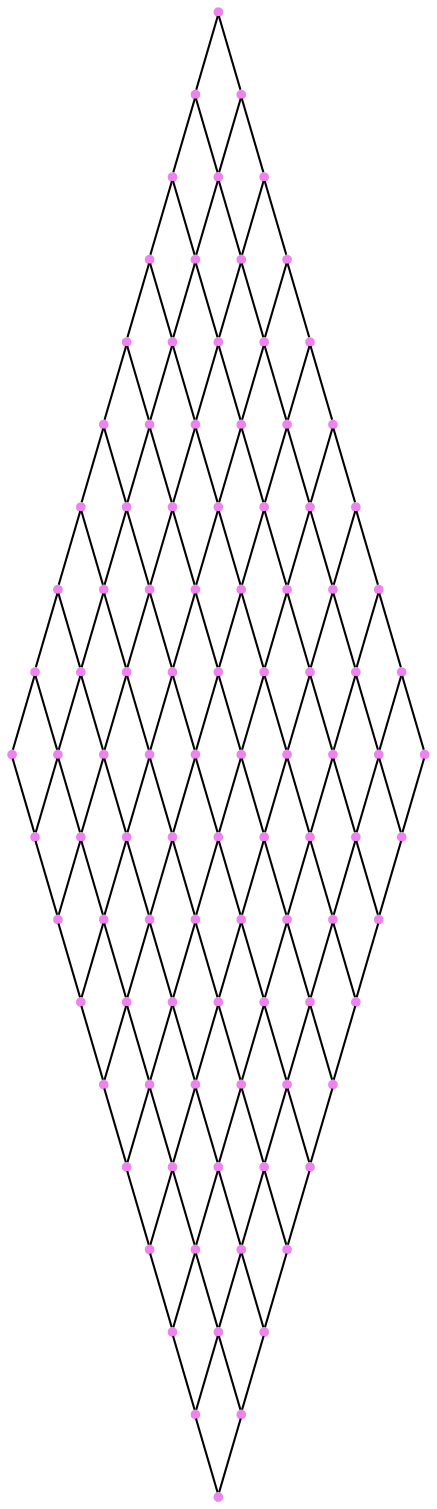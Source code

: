 strict graph "" {
	graph [bb="0,0,946.26,946.43"];
	node [label="\N",
		shape=point
	];
	1	[color=violet,
		height=0.05,
		pos="765.46,944.63",
		width=0.05];
	2	[color=violet,
		height=0.05,
		pos="785.2,862.39",
		width=0.05];
	1 -- 2	[pos="765.95,942.6 768.68,931.22 782.04,875.55 784.73,864.35"];
	11	[color=violet,
		height=0.05,
		pos="683.25,925.3",
		width=0.05];
	1 -- 11	[pos="763.43,944.15 752.06,941.48 696.4,928.39 685.21,925.76"];
	3	[color=violet,
		height=0.05,
		pos="806.94,778.12",
		width=0.05];
	2 -- 3	[pos="785.65,860.63 788.48,849.66 803.67,790.81 806.49,779.87"];
	12	[color=violet,
		height=0.05,
		pos="702.29,841.96",
		width=0.05];
	2 -- 12	[pos="783.15,861.89 771.68,859.06 715.55,845.23 704.26,842.45"];
	11 -- 12	[pos="683.72,923.24 686.35,911.71 699.24,855.29 701.83,843.95"];
	21	[color=violet,
		height=0.05,
		pos="598.3,906.96",
		width=0.05];
	11 -- 21	[pos="681.47,924.92 670.42,922.53 611.09,909.72 600.07,907.34"];
	4	[color=violet,
		height=0.05,
		pos="828.77,692.73",
		width=0.05];
	3 -- 4	[pos="807.4,776.34 810.24,765.22 825.48,705.59 828.32,694.5"];
	13	[color=violet,
		height=0.05,
		pos="723.76,757.38",
		width=0.05];
	3 -- 13	[pos="804.89,777.61 793.38,774.74 737.06,760.7 725.75,757.87"];
	12 -- 13	[pos="702.74,840.19 705.53,829.19 720.53,770.12 723.31,759.14"];
	22	[color=violet,
		height=0.05,
		pos="617.11,823.26",
		width=0.05];
	12 -- 22	[pos="700.51,841.57 689.42,839.14 629.93,826.07 618.88,823.65"];
	21 -- 22	[pos="598.77,904.89 601.37,893.31 614.1,836.65 616.66,825.25"];
	31	[color=violet,
		height=0.05,
		pos="512.28,888.32",
		width=0.05];
	21 -- 31	[pos="596.51,906.57 585.31,904.15 525.23,891.12 514.07,888.7"];
	5	[color=violet,
		height=0.05,
		pos="849.95,606.65",
		width=0.05];
	4 -- 5	[pos="829.21,690.93 831.97,679.73 846.76,619.61 849.51,608.44"];
	14	[color=violet,
		height=0.05,
		pos="745.34,672.33",
		width=0.05];
	4 -- 14	[pos="826.71,692.22 815.17,689.4 758.69,675.6 747.33,672.82"];
	13 -- 14	[pos="724.21,755.6 727.02,744.54 742.09,685.14 744.89,674.1"];
	23	[color=violet,
		height=0.05,
		pos="638.2,738.11",
		width=0.05];
	13 -- 23	[pos="721.97,756.98 710.84,754.47 651.08,741.01 639.97,738.51"];
	22 -- 23	[pos="617.55,821.48 620.29,810.4 635.02,750.93 637.76,739.88"];
	32	[color=violet,
		height=0.05,
		pos="531.42,804.54",
		width=0.05];
	22 -- 32	[pos="615.32,822.87 604.17,820.43 544.32,807.36 533.2,804.93"];
	31 -- 32	[pos="512.75,886.24 515.4,874.65 528.36,817.94 530.96,806.54"];
	41	[color=violet,
		height=0.05,
		pos="425.9,868.86",
		width=0.05];
	31 -- 41	[pos="510.47,887.91 499.23,885.38 438.9,871.79 427.69,869.26"];
	6	[color=violet,
		height=0.05,
		pos="870.2,520.18",
		width=0.05];
	5 -- 6	[pos="850.38,604.84 853.01,593.59 867.15,533.2 869.78,521.98"];
	15	[color=violet,
		height=0.05,
		pos="766.29,586.97",
		width=0.05];
	5 -- 15	[pos="847.89,606.16 836.31,603.44 779.67,590.11 768.29,587.44"];
	14 -- 15	[pos="745.78,670.55 748.51,659.44 763.14,599.82 765.86,588.74"];
	24	[color=violet,
		height=0.05,
		pos="659.52,652.67",
		width=0.05];
	14 -- 24	[pos="743.55,671.92 732.38,669.37 672.44,655.63 661.3,653.08"];
	23 -- 24	[pos="638.64,736.32 641.42,725.2 656.3,665.54 659.07,654.45"];
	33	[color=violet,
		height=0.05,
		pos="552.24,718.99",
		width=0.05];
	23 -- 33	[pos="636.4,737.71 625.21,735.22 565.18,721.87 554.02,719.38"];
	32 -- 33	[pos="531.85,802.76 534.56,791.62 549.1,731.87 551.8,720.76"];
	42	[color=violet,
		height=0.05,
		pos="445.71,785.19",
		width=0.05];
	32 -- 42	[pos="529.63,804.14 518.47,801.62 458.61,788.1 447.49,785.59"];
	7	[color=violet,
		height=0.05,
		pos="889.44,433.63",
		width=0.05];
	6 -- 7	[pos="870.6,518.37 873.11,507.11 886.54,446.66 889.04,435.43"];
	16	[color=violet,
		height=0.05,
		pos="786.36,501.34",
		width=0.05];
	6 -- 16	[pos="868.13,519.72 856.53,517.11 799.77,504.36 788.36,501.79"];
	15 -- 16	[pos="766.71,585.18 769.32,574.04 783.34,514.24 785.95,503.12"];
	25	[color=violet,
		height=0.05,
		pos="680.33,567.11",
		width=0.05];
	15 -- 25	[pos="764.5,586.55 753.31,583.97 693.28,570.1 682.12,567.52"];
	24 -- 25	[pos="659.95,650.89 662.66,639.75 677.2,579.99 679.9,568.89"];
	34	[color=violet,
		height=0.05,
		pos="573.26,633.09",
		width=0.05];
	24 -- 34	[pos="657.71,652.26 646.49,649.72 586.25,636.04 575.05,633.5"];
	33 -- 34	[pos="552.68,717.19 555.41,706.01 570.09,646.03 572.82,634.88"];
	43	[color=violet,
		height=0.05,
		pos="466.37,699.42",
		width=0.05];
	33 -- 43	[pos="550.44,718.58 539.27,716.03 479.3,702.37 468.15,699.83"];
	8	[color=violet,
		height=0.05,
		pos="907.78,347.38",
		width=0.05];
	7 -- 8	[pos="889.82,431.83 892.21,420.6 905.02,360.37 907.4,349.18"];
	17	[color=violet,
		height=0.05,
		pos="805.53,415.56",
		width=0.05];
	7 -- 17	[pos="887.36,433.18 875.76,430.68 818.95,418.45 807.53,415.99"];
	16 -- 17	[pos="786.76,499.55 789.26,488.39 802.65,428.47 805.13,417.34"];
	26	[color=violet,
		height=0.05,
		pos="700.44,481.4",
		width=0.05];
	16 -- 26	[pos="784.57,500.93 773.39,498.33 713.38,484.4 702.23,481.81"];
	25 -- 26	[pos="680.75,565.32 683.37,554.17 697.41,494.3 700.02,483.18"];
	35	[color=violet,
		height=0.05,
		pos="593.95,547.14",
		width=0.05];
	25 -- 35	[pos="678.53,566.69 667.29,564.09 606.96,550.15 595.74,547.56"];
	34 -- 35	[pos="573.69,631.3 576.38,620.11 590.83,560.08 593.52,548.93"];
	44	[color=violet,
		height=0.05,
		pos="487.09,613.23",
		width=0.05];
	34 -- 44	[pos="571.46,632.68 560.24,630.09 500.07,616.22 488.88,613.64"];
	9	[color=violet,
		height=0.05,
		pos="925.68,262.16",
		width=0.05];
	8 -- 9	[pos="908.16,345.6 910.49,334.51 922.99,274.99 925.31,263.93"];
	18	[color=violet,
		height=0.05,
		pos="823.99,329.77",
		width=0.05];
	8 -- 18	[pos="905.71,346.95 894.12,344.51 837.39,332.59 825.99,330.19"];
	17 -- 18	[pos="805.92,413.77 808.32,402.6 821.21,342.69 823.61,331.56"];
	27	[color=violet,
		height=0.05,
		pos="719.84,395.49",
		width=0.05];
	17 -- 27	[pos="803.74,415.14 792.59,412.53 732.74,398.51 721.62,395.91"];
	26 -- 27	[pos="700.85,479.6 703.37,468.42 716.92,408.43 719.44,397.28"];
	36	[color=violet,
		height=0.05,
		pos="614.14,461.11",
		width=0.05];
	26 -- 36	[pos="698.64,480.97 687.41,478.33 627.13,464.16 615.93,461.53"];
	35 -- 36	[pos="594.37,545.34 597,534.15 611.1,474.06 613.72,462.89"];
	45	[color=violet,
		height=0.05,
		pos="507.6,527",
		width=0.05];
	35 -- 45	[pos="592.15,546.72 580.91,544.1 520.6,530.04 509.4,527.42"];
	10	[color=violet,
		height=0.05,
		pos="944.46,179.64",
		width=0.05];
	9 -- 10	[pos="926.14,260.12 928.74,248.7 941.46,192.84 944.02,181.61"];
	19	[color=violet,
		height=0.05,
		pos="842.34,244.44",
		width=0.05];
	9 -- 19	[pos="923.62,261.72 912.09,259.27 855.67,247.27 844.32,244.86"];
	18 -- 19	[pos="824.37,327.99 826.76,316.89 839.57,257.29 841.95,246.21"];
	28	[color=violet,
		height=0.05,
		pos="738.76,309.47",
		width=0.05];
	18 -- 28	[pos="822.21,329.35 811.12,326.71 751.59,312.53 740.53,309.89"];
	27 -- 28	[pos="720.24,393.7 722.7,382.5 735.91,322.42 738.36,311.26"];
	37	[color=violet,
		height=0.05,
		pos="633.86,374.91",
		width=0.05];
	27 -- 37	[pos="718.04,395.06 706.86,392.39 646.81,378.01 635.65,375.34"];
	36 -- 37	[pos="614.55,459.31 617.12,448.09 630.89,387.89 633.45,376.7"];
	46	[color=violet,
		height=0.05,
		pos="527.86,440.75",
		width=0.05];
	36 -- 46	[pos="612.33,460.68 601.11,458.03 540.85,443.81 529.66,441.17"];
	20	[color=violet,
		height=0.05,
		pos="862.31,161.27",
		width=0.05];
	10 -- 20	[pos="942.43,179.19 931.07,176.65 875.45,164.21 864.27,161.71"];
	19 -- 20	[pos="842.83,242.38 845.59,230.87 859.11,174.57 861.83,163.25"];
	29	[color=violet,
		height=0.05,
		pos="757.77,223.77",
		width=0.05];
	19 -- 29	[pos="840.57,244 829.56,241.31 770.51,226.88 759.53,224.2"];
	28 -- 29	[pos="739.15,307.68 741.63,296.53 754.91,236.68 757.38,225.55"];
	38	[color=violet,
		height=0.05,
		pos="653.3,288.61",
		width=0.05];
	28 -- 38	[pos="736.97,309.03 725.85,306.32 666.16,291.75 655.07,289.04"];
	37 -- 38	[pos="634.27,373.11 636.8,361.88 650.37,301.6 652.89,290.4"];
	47	[color=violet,
		height=0.05,
		pos="547.89,354.39",
		width=0.05];
	37 -- 47	[pos="632.07,374.48 620.88,371.81 560.84,357.48 549.68,354.82"];
	30	[color=violet,
		height=0.05,
		pos="778.24,140.34",
		width=0.05];
	20 -- 30	[pos="860.55,160.83 849.71,158.13 791.9,143.74 780.28,140.85"];
	29 -- 30	[pos="758.28,221.71 761.11,210.17 774.96,153.68 777.75,142.33"];
	39	[color=violet,
		height=0.05,
		pos="672.83,202.66",
		width=0.05];
	29 -- 39	[pos="756,223.33 744.95,220.58 685.62,205.84 674.59,203.1"];
	38 -- 39	[pos="653.7,286.81 656.25,275.63 669.88,215.6 672.42,204.44"];
	48	[color=violet,
		height=0.05,
		pos="567.78,267.96",
		width=0.05];
	38 -- 48	[pos="651.51,288.18 640.38,285.49 580.66,271.07 569.56,268.39"];
	40	[color=violet,
		height=0.05,
		pos="693.13,119.01",
		width=0.05];
	30 -- 40	[pos="776.46,139.89 765.38,137.12 705.94,122.22 694.9,119.45"];
	39 -- 40	[pos="673.33,200.59 676.14,189.02 689.88,132.39 692.64,121.01"];
	49	[color=violet,
		height=0.05,
		pos="587.62,181.91",
		width=0.05];
	39 -- 49	[pos="671.05,202.22 659.96,199.52 600.45,185.03 589.39,182.34"];
	50	[color=violet,
		height=0.05,
		pos="607.39,98.067",
		width=0.05];
	40 -- 50	[pos="691.34,118.57 680.18,115.85 620.3,101.22 609.17,98.502"];
	41 -- 42	[pos="426.39,866.79 429.13,855.21 442.54,798.57 445.23,787.18"];
	51	[color=violet,
		height=0.05,
		pos="339.56,848.43",
		width=0.05];
	41 -- 51	[pos="424.09,868.43 412.86,865.77 352.56,851.51 341.36,848.85"];
	42 -- 43	[pos="446.14,783.4 448.83,772.23 463.25,712.33 465.94,701.2"];
	52	[color=violet,
		height=0.05,
		pos="360.14,764.97",
		width=0.05];
	42 -- 52	[pos="443.92,784.76 432.78,782.13 373.03,768.01 361.92,765.39"];
	43 -- 44	[pos="466.8,697.62 469.5,686.4 483.97,626.21 486.66,615.02"];
	53	[color=violet,
		height=0.05,
		pos="380.68,679.18",
		width=0.05];
	43 -- 53	[pos="464.58,699 453.42,696.36 393.58,682.23 382.46,679.6"];
	44 -- 45	[pos="487.52,611.43 490.19,600.21 504.51,539.99 507.18,528.79"];
	54	[color=violet,
		height=0.05,
		pos="401.06,592.92",
		width=0.05];
	44 -- 54	[pos="485.3,612.81 474.1,610.16 414.01,595.98 402.85,593.34"];
	45 -- 46	[pos="508.03,525.2 510.66,513.98 524.81,453.73 527.44,442.54"];
	55	[color=violet,
		height=0.05,
		pos="421.35,506.65",
		width=0.05];
	45 -- 55	[pos="505.8,526.58 494.58,523.93 434.34,509.71 423.15,507.07"];
	46 -- 47	[pos="528.28,438.94 530.89,427.7 544.87,367.4 547.47,356.19"];
	56	[color=violet,
		height=0.05,
		pos="441.61,420.41",
		width=0.05];
	46 -- 56	[pos="526.06,440.32 514.84,437.68 454.6,423.47 443.4,420.83"];
	47 -- 48	[pos="548.31,352.59 550.89,341.34 564.79,280.97 567.37,269.75"];
	57	[color=violet,
		height=0.05,
		pos="461.9,334.12",
		width=0.05];
	47 -- 57	[pos="546.09,353.97 534.9,351.33 474.85,337.17 463.69,334.54"];
	48 -- 49	[pos="568.19,266.16 570.78,254.96 584.63,194.86 587.21,183.69"];
	58	[color=violet,
		height=0.05,
		pos="482.16,247.79",
		width=0.05];
	48 -- 58	[pos="565.99,267.54 554.85,264.91 495.06,250.83 483.94,248.21"];
	49 -- 50	[pos="588.11,179.83 590.84,168.23 604.23,111.48 606.92,100.07"];
	59	[color=violet,
		height=0.05,
		pos="502.2,161.8",
		width=0.05];
	49 -- 59	[pos="585.83,181.49 574.72,178.87 515.07,164.83 503.98,162.22"];
	60	[color=violet,
		height=0.05,
		pos="521.3,77.835",
		width=0.05];
	50 -- 60	[pos="605.59,97.645 594.39,95.011 534.26,80.881 523.08,78.255"];
	51 -- 52	[pos="340.07,846.37 342.92,834.82 356.85,778.32 359.65,766.96"];
	61	[color=violet,
		height=0.05,
		pos="253.58,827.09",
		width=0.05];
	51 -- 61	[pos="337.77,847.98 326.58,845.21 266.53,830.3 255.37,827.53"];
	52 -- 53	[pos="360.57,763.18 363.24,752.01 377.59,692.1 380.25,680.97"];
	62	[color=violet,
		height=0.05,
		pos="274.83,743.9",
		width=0.05];
	52 -- 62	[pos="358.36,764.53 347.26,761.79 287.68,747.07 276.6,744.34"];
	53 -- 54	[pos="381.1,677.38 383.76,666.16 397.99,605.91 400.64,594.71"];
	63	[color=violet,
		height=0.05,
		pos="295.13,658.26",
		width=0.05];
	53 -- 63	[pos="378.89,678.75 367.76,676.02 308.01,661.41 296.9,658.7"];
	54 -- 55	[pos="401.48,591.12 404.12,579.89 418.3,519.64 420.93,508.44"];
	64	[color=violet,
		height=0.05,
		pos="315.1,572.16",
		width=0.05];
	54 -- 64	[pos="399.26,592.49 388.08,589.79 328.04,575.28 316.89,572.59"];
	55 -- 56	[pos="421.78,504.85 424.41,493.62 438.56,433.4 441.19,422.2"];
	65	[color=violet,
		height=0.05,
		pos="335.1,486.08",
		width=0.05];
	55 -- 65	[pos="419.55,506.22 408.33,503.54 348.09,489.18 336.89,486.51"];
	56 -- 57	[pos="442.04,418.61 444.68,407.38 458.85,347.11 461.48,335.91"];
	66	[color=violet,
		height=0.05,
		pos="355.32,400.09",
		width=0.05];
	56 -- 66	[pos="439.81,419.99 428.58,417.34 368.32,403.15 357.12,400.51"];
	57 -- 58	[pos="462.32,332.32 464.96,321.08 479.11,260.79 481.74,249.58"];
	67	[color=violet,
		height=0.05,
		pos="375.79,314.12",
		width=0.05];
	57 -- 67	[pos="460.1,333.7 448.9,331.1 388.76,317.13 377.58,314.53"];
	58 -- 59	[pos="482.58,246 485.19,234.8 499.19,174.75 501.79,163.59"];
	68	[color=violet,
		height=0.05,
		pos="396.41,228.13",
		width=0.05];
	58 -- 68	[pos="480.37,247.38 469.21,244.82 409.32,231.09 398.19,228.54"];
	59 -- 60	[pos="502.68,159.73 505.32,148.11 518.24,91.264 520.84,79.838"];
	69	[color=violet,
		height=0.05,
		pos="416.65,142.4",
		width=0.05];
	59 -- 69	[pos="500.42,161.4 489.28,158.87 429.53,145.32 418.43,142.8"];
	70	[color=violet,
		height=0.05,
		pos="435.13,58.414",
		width=0.05];
	60 -- 70	[pos="519.5,77.429 508.28,74.902 448.1,61.338 436.92,58.818"];
	61 -- 62	[pos="254.1,825.03 257.04,813.52 271.43,757.21 274.32,745.89"];
	71	[color=violet,
		height=0.05,
		pos="168.25,805.11",
		width=0.05];
	61 -- 71	[pos="251.8,826.63 240.69,823.77 181.1,808.42 170.02,805.57"];
	62 -- 63	[pos="275.25,742.11 277.89,730.97 292.07,671.16 294.71,660.04"];
	72	[color=violet,
		height=0.05,
		pos="189.83,722.22",
		width=0.05];
	62 -- 72	[pos="273.05,743.45 261.99,740.63 202.62,725.48 191.59,722.67"];
	63 -- 64	[pos="295.55,656.47 298.14,645.26 312.09,585.12 314.68,573.94"];
	73	[color=violet,
		height=0.05,
		pos="209.69,636.88",
		width=0.05];
	63 -- 73	[pos="293.34,657.82 282.22,655.03 222.55,640.1 211.46,637.32"];
	64 -- 65	[pos="315.52,570.36 318.12,559.16 332.09,499.04 334.69,487.87"];
	74	[color=violet,
		height=0.05,
		pos="229.16,551.1",
		width=0.05];
	64 -- 74	[pos="313.3,571.72 302.12,568.98 242.1,554.27 230.95,551.54"];
	65 -- 66	[pos="335.52,484.29 338.16,473.1 352.28,413.04 354.9,401.88"];
	75	[color=violet,
		height=0.05,
		pos="248.85,465.37",
		width=0.05];
	65 -- 75	[pos="333.3,485.65 322.08,482.95 261.84,468.49 250.64,465.8"];
	66 -- 67	[pos="355.75,398.29 358.41,387.11 372.71,327.06 375.37,315.9"];
	76	[color=violet,
		height=0.05,
		pos="268.99,379.77",
		width=0.05];
	66 -- 76	[pos="353.52,399.66 342.28,397.02 281.99,382.83 270.78,380.19"];
	67 -- 68	[pos="376.22,312.32 378.91,301.13 393.3,241.07 395.98,229.91"];
	77	[color=violet,
		height=0.05,
		pos="289.62,294.25",
		width=0.05];
	67 -- 77	[pos="373.99,313.7 362.78,311.12 302.6,297.24 291.41,294.66"];
	68 -- 69	[pos="396.83,226.34 399.47,215.18 413.6,155.31 416.23,144.18"];
	78	[color=violet,
		height=0.05,
		pos="310.56,208.79",
		width=0.05];
	68 -- 78	[pos="394.61,227.72 383.44,225.21 323.49,211.7 312.34,209.19"];
	69 -- 70	[pos="417.11,140.33 419.66,128.71 432.17,71.847 434.69,60.418"];
	79	[color=violet,
		height=0.05,
		pos="331.12,123.55",
		width=0.05];
	69 -- 79	[pos="414.87,142.01 403.73,139.55 344,126.39 332.9,123.94"];
	80	[color=violet,
		height=0.05,
		pos="349.27,39.715",
		width=0.05];
	70 -- 80	[pos="433.33,58.024 422.16,55.59 362.19,42.53 351.05,40.103"];
	71 -- 72	[pos="168.79,803.06 171.77,791.59 186.37,735.48 189.31,724.19"];
	81	[color=violet,
		height=0.05,
		pos="84.017,783.21",
		width=0.05];
	71 -- 81	[pos="166.49,804.65 155.53,801.8 96.701,786.5 85.767,783.66"];
	72 -- 73	[pos="190.24,720.44 192.82,709.33 206.7,649.73 209.27,638.65"];
	82	[color=violet,
		height=0.05,
		pos="105.26,700.66",
		width=0.05];
	72 -- 82	[pos="188.06,721.77 177.05,718.96 118,703.9 107.02,701.11"];
	73 -- 74	[pos="210.09,635.09 212.63,623.92 226.23,564.02 228.76,552.89"];
	83	[color=violet,
		height=0.05,
		pos="124.49,615.75",
		width=0.05];
	73 -- 83	[pos="207.91,636.44 196.82,633.69 137.32,618.93 126.26,616.19"];
	74 -- 75	[pos="229.57,549.31 232.14,538.16 245.89,478.28 248.44,467.15"];
	84	[color=violet,
		height=0.05,
		pos="143.51,530.31",
		width=0.05];
	74 -- 84	[pos="227.37,550.67 216.23,547.96 156.4,533.44 145.29,530.74"];
	75 -- 76	[pos="249.27,463.59 251.89,452.44 265.96,392.66 268.57,381.55"];
	85	[color=violet,
		height=0.05,
		pos="162.96,444.81",
		width=0.05];
	75 -- 85	[pos="247.06,464.94 235.88,462.27 175.89,447.9 164.74,445.23"];
	76 -- 77	[pos="269.42,377.98 272.1,366.85 286.51,307.13 289.19,296.02"];
	86	[color=violet,
		height=0.05,
		pos="183.07,359.4",
		width=0.05];
	76 -- 86	[pos="267.19,379.34 256.01,376.69 196,362.47 184.85,359.83"];
	77 -- 78	[pos="290.06,292.46 292.78,281.34 307.41,221.66 310.12,210.56"];
	87	[color=violet,
		height=0.05,
		pos="203.84,274.19",
		width=0.05];
	77 -- 87	[pos="287.83,293.83 276.67,291.22 216.76,277.21 205.62,274.61"];
	78 -- 79	[pos="310.99,207.01 313.66,195.92 328.02,136.38 330.69,125.32"];
	88	[color=violet,
		height=0.05,
		pos="225.07,189.23",
		width=0.05];
	78 -- 88	[pos="308.77,208.38 297.65,205.83 237.95,192.17 226.85,189.63"];
	79 -- 80	[pos="331.57,121.48 334.08,109.88 346.36,53.123 348.83,41.715"];
	89	[color=violet,
		height=0.05,
		pos="246.05,104.66",
		width=0.05];
	79 -- 89	[pos="329.34,123.15 318.27,120.7 258.86,107.51 247.82,105.06"];
	90	[color=violet,
		height=0.05,
		pos="264.42,21.306",
		width=0.05];
	80 -- 90	[pos="347.49,39.33 336.45,36.934 277.19,24.078 266.18,21.688"];
	81 -- 82	[pos="84.543,781.17 87.482,769.75 101.86,713.86 104.76,702.63"];
	91	[color=violet,
		height=0.05,
		pos="1.8,763.37",
		width=0.05];
	81 -- 91	[pos="81.985,782.72 70.61,779.97 14.95,766.54 3.7613,763.84"];
	82 -- 83	[pos="105.66,698.88 108.17,687.83 121.59,628.54 124.09,617.52"];
	92	[color=violet,
		height=0.05,
		pos="21.914,681.57",
		width=0.05];
	82 -- 92	[pos="103.2,700.19 91.671,697.55 35.245,684.62 23.902,682.03"];
	83 -- 84	[pos="124.89,613.97 127.36,602.85 140.64,543.18 143.11,532.09"];
	93	[color=violet,
		height=0.05,
		pos="40.678,596.95",
		width=0.05];
	83 -- 93	[pos="122.42,615.29 110.82,612.69 54.082,599.96 42.677,597.4"];
	84 -- 85	[pos="143.91,528.53 146.44,517.4 160.03,457.68 162.55,446.58"];
	94	[color=violet,
		height=0.05,
		pos="59.571,511.25",
		width=0.05];
	84 -- 94	[pos="141.43,529.84 129.82,527.2 72.995,514.3 61.573,511.71"];
	85 -- 86	[pos="163.38,443.02 166,431.91 180.04,372.26 182.65,361.18"];
	95	[color=violet,
		height=0.05,
		pos="79.086,425.17",
		width=0.05];
	85 -- 95	[pos="160.89,444.32 149.28,441.61 92.501,428.31 81.087,425.64"];
	86 -- 87	[pos="183.5,357.62 186.2,346.53 200.71,287.02 203.41,275.96"];
	96	[color=violet,
		height=0.05,
		pos="99.376,339.1",
		width=0.05];
	86 -- 96	[pos="181,358.9 169.42,356.09 112.76,342.35 101.37,339.59"];
	87 -- 88	[pos="204.28,272.41 207.05,261.36 221.88,202.02 224.63,190.99"];
	97	[color=violet,
		height=0.05,
		pos="120.4,253.32",
		width=0.05];
	87 -- 97	[pos="201.78,273.67 190.23,270.79 133.75,256.66 122.39,253.82"];
	88 -- 89	[pos="225.51,187.46 228.24,176.46 242.89,117.4 245.61,106.42"];
	98	[color=violet,
		height=0.05,
		pos="141.92,168.14",
		width=0.05];
	88 -- 98	[pos="223.02,188.71 211.51,185.79 155.22,171.51 143.9,168.65"];
	89 -- 90	[pos="246.5,102.6 249.04,91.07 261.48,34.638 263.98,23.295"];
	99	[color=violet,
		height=0.05,
		pos="163.22,83.993",
		width=0.05];
	89 -- 99	[pos="244,104.15 232.54,101.29 176.47,87.299 165.2,84.486"];
	100	[color=violet,
		height=0.05,
		pos="182.31,1.8",
		width=0.05];
	90 -- 100	[pos="262.39,20.824 251.03,18.125 195.44,4.9198 184.26,2.2653"];
	91 -- 92	[pos="2.2972,761.34 5.08,750.03 18.697,694.65 21.434,683.52"];
	92 -- 93	[pos="22.306,679.8 24.748,668.79 37.852,609.7 40.288,598.71"];
	93 -- 94	[pos="41.072,595.17 43.531,584.01 56.726,524.16 59.178,513.03"];
	94 -- 95	[pos="59.978,509.46 62.518,498.25 76.147,438.14 78.681,426.96"];
	95 -- 96	[pos="79.51,423.38 82.15,412.17 96.321,352.06 98.955,340.89"];
	96 -- 97	[pos="99.815,337.31 102.55,326.15 117.24,266.24 119.97,255.11"];
	97 -- 98	[pos="120.85,251.55 123.65,240.46 138.68,180.97 141.47,169.91"];
	98 -- 99	[pos="142.36,166.39 145.13,155.43 160.01,96.664 162.78,85.741"];
	99 -- 100	[pos="163.69,81.961 166.33,70.59 179.25,14.946 181.85,3.7607"];
}
